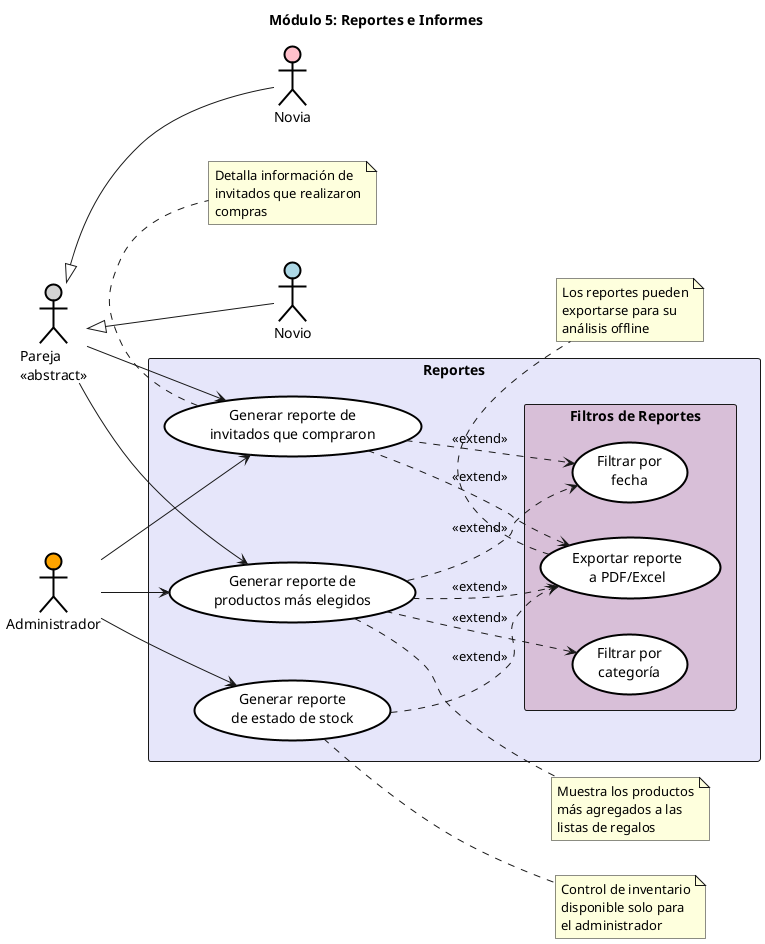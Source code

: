 @startuml moduloReportes
left to right direction
skinparam packageStyle rectangle

skinparam usecase {
    BackgroundColor White
    BorderColor Black
    BorderThickness 2
}

skinparam actor {
    BackgroundColor White
    BorderColor Black
    BorderThickness 2
}

title Módulo 5: Reportes e Informes

' ===== ACTORES =====
actor "Pareja\n<<abstract>>" as Pareja #LightGray
actor "Novio" as SoyNovio #LightBlue
actor "Novia" as SoyNovia #Pink
actor "Administrador" as Admin #Orange

' Generalización
SoyNovio -up-|> Pareja
SoyNovia -up-|> Pareja

' ===== CASOS DE USO =====
package "Reportes" #Lavender {
  
  usecase (Generar reporte de\nproductos más elegidos) as UC40
  
  usecase (Generar reporte de\ninvitados que compraron) as UC41
  
  usecase (Generar reporte\nde estado de stock) as UC42
  
  package "   Filtros de Reportes" #Thistle {
    usecase (Filtrar por\nfecha) as UC40a
    usecase (Filtrar por\ncategoría) as UC40b
    usecase (Exportar reporte\na PDF/Excel) as UC40c
  }
}

' ===== RELACIONES =====

' Actores
Pareja --> UC40
Pareja --> UC41
Admin --> UC40
Admin --> UC41
Admin --> UC42

' Relaciones entre casos de uso
UC40 ..> UC40a : <<extend>>
UC40 ..> UC40b : <<extend>>
UC40 ..> UC40c : <<extend>>

UC41 ..> UC40a : <<extend>>
UC41 ..> UC40c : <<extend>>

UC42 ..> UC40c : <<extend>>

note right of UC40
  Muestra los productos
  más agregados a las
  listas de regalos
end note

note bottom of UC41
  Detalla información de
  invitados que realizaron
  compras
end note

note right of UC42
  Control de inventario
  disponible solo para
  el administrador
end note

note bottom of UC40c
  Los reportes pueden
  exportarse para su
  análisis offline
end note

@enduml